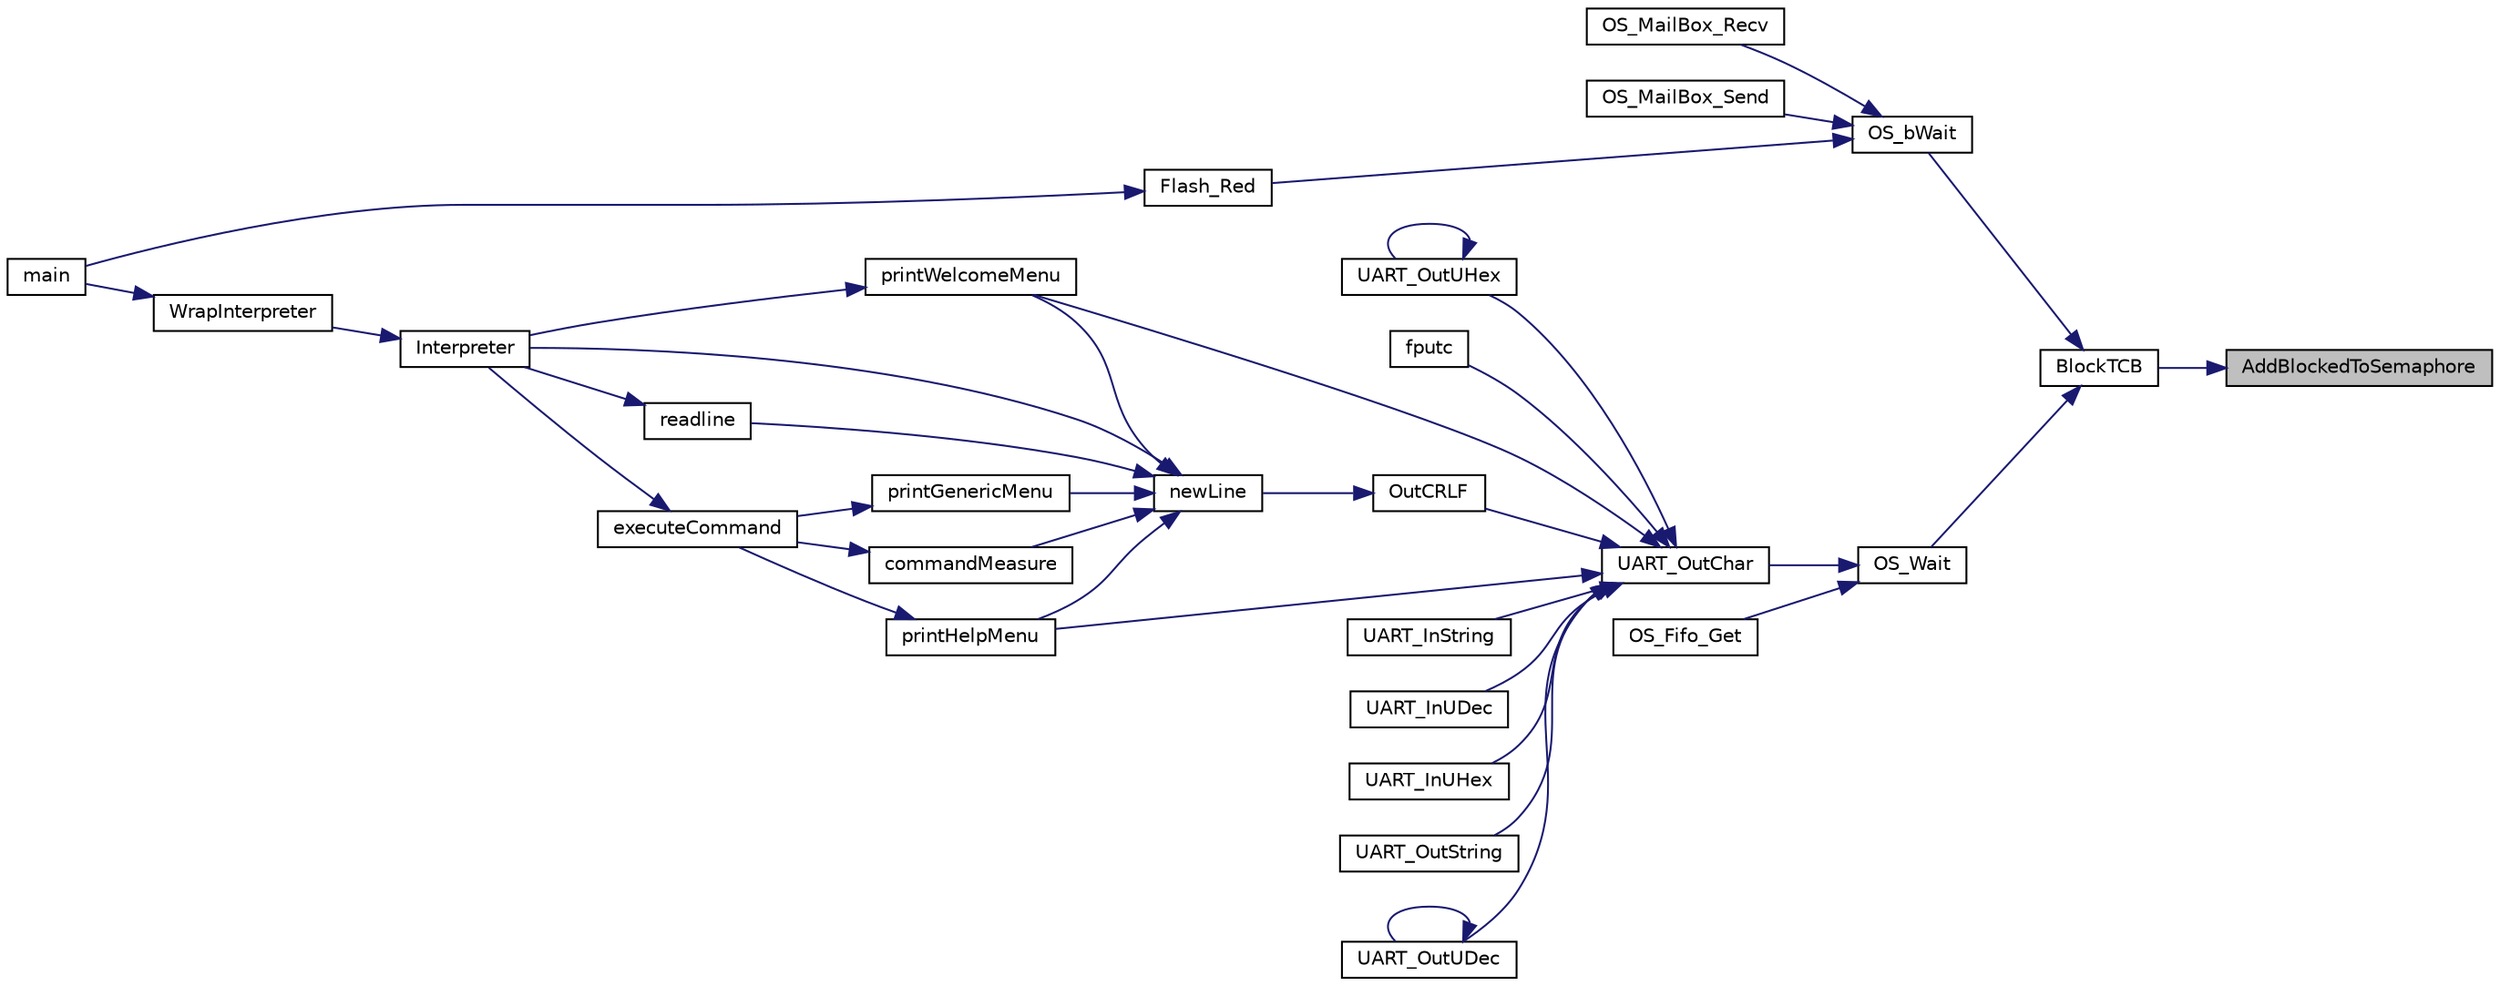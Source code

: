 digraph "AddBlockedToSemaphore"
{
 // LATEX_PDF_SIZE
  edge [fontname="Helvetica",fontsize="10",labelfontname="Helvetica",labelfontsize="10"];
  node [fontname="Helvetica",fontsize="10",shape=record];
  rankdir="RL";
  Node1 [label="AddBlockedToSemaphore",height=0.2,width=0.4,color="black", fillcolor="grey75", style="filled", fontcolor="black",tooltip="Add TCB to blocked Linked list of semaphore."];
  Node1 -> Node2 [dir="back",color="midnightblue",fontsize="10",style="solid",fontname="Helvetica"];
  Node2 [label="BlockTCB",height=0.2,width=0.4,color="black", fillcolor="white", style="filled",URL="$_o_s_8c.html#aef10d0f111dd7005eb47910c2c539774",tooltip="Add current TCB to blocked list then yield, ratatatat."];
  Node2 -> Node3 [dir="back",color="midnightblue",fontsize="10",style="solid",fontname="Helvetica"];
  Node3 [label="OS_bWait",height=0.2,width=0.4,color="black", fillcolor="white", style="filled",URL="$_o_s_8c.html#a3f127f7a40ffd3e43b7b0f4c8b7f30ff",tooltip="Wait on semaphore, binary."];
  Node3 -> Node4 [dir="back",color="midnightblue",fontsize="10",style="solid",fontname="Helvetica"];
  Node4 [label="Flash_Red",height=0.2,width=0.4,color="black", fillcolor="white", style="filled",URL="$main_8c.html#ade46a52d93916aa7a15231c916ffd861",tooltip="Blink Red LED."];
  Node4 -> Node5 [dir="back",color="midnightblue",fontsize="10",style="solid",fontname="Helvetica"];
  Node5 [label="main",height=0.2,width=0.4,color="black", fillcolor="white", style="filled",URL="$main_8c.html#a840291bc02cba5474a4cb46a9b9566fe",tooltip="Example usecase of RTOS."];
  Node3 -> Node6 [dir="back",color="midnightblue",fontsize="10",style="solid",fontname="Helvetica"];
  Node6 [label="OS_MailBox_Recv",height=0.2,width=0.4,color="black", fillcolor="white", style="filled",URL="$_o_s_8c.html#a9541552a587a98ebbedaee6194a6ad51",tooltip="This function will be called from a foreground thread It will spin/block if the MailBox is empty."];
  Node3 -> Node7 [dir="back",color="midnightblue",fontsize="10",style="solid",fontname="Helvetica"];
  Node7 [label="OS_MailBox_Send",height=0.2,width=0.4,color="black", fillcolor="white", style="filled",URL="$_o_s_8c.html#a8efdc42dfa1a86aba6760dd049672a02",tooltip="This function will be called from a foreground thread It will spin/block if the MailBox contains data..."];
  Node2 -> Node8 [dir="back",color="midnightblue",fontsize="10",style="solid",fontname="Helvetica"];
  Node8 [label="OS_Wait",height=0.2,width=0.4,color="black", fillcolor="white", style="filled",URL="$_o_s_8c.html#aad29612829941c857ed685f40e193cd0",tooltip="semaphore value decrement"];
  Node8 -> Node9 [dir="back",color="midnightblue",fontsize="10",style="solid",fontname="Helvetica"];
  Node9 [label="OS_Fifo_Get",height=0.2,width=0.4,color="black", fillcolor="white", style="filled",URL="$_o_s_8c.html#afc605b97f7f279a4a8f6c646c0a17a58",tooltip=" "];
  Node8 -> Node10 [dir="back",color="midnightblue",fontsize="10",style="solid",fontname="Helvetica"];
  Node10 [label="UART_OutChar",height=0.2,width=0.4,color="black", fillcolor="white", style="filled",URL="$_u_a_r_t0_8c.html#a4ef2f92682b12a347cf1f81cccda4da7",tooltip=" "];
  Node10 -> Node11 [dir="back",color="midnightblue",fontsize="10",style="solid",fontname="Helvetica"];
  Node11 [label="fputc",height=0.2,width=0.4,color="black", fillcolor="white", style="filled",URL="$retarget_8c.html#abac7707b6be5733e890091048fcb99a2",tooltip=" "];
  Node10 -> Node12 [dir="back",color="midnightblue",fontsize="10",style="solid",fontname="Helvetica"];
  Node12 [label="OutCRLF",height=0.2,width=0.4,color="black", fillcolor="white", style="filled",URL="$_u_a_r_t0_8c.html#ae57176b8f54ba3f337f15238d7cf8ba6",tooltip=" "];
  Node12 -> Node13 [dir="back",color="midnightblue",fontsize="10",style="solid",fontname="Helvetica"];
  Node13 [label="newLine",height=0.2,width=0.4,color="black", fillcolor="white", style="filled",URL="$_interpreter_8c.html#ac43fd57408ef9782a78ad90b3d466ed6",tooltip=" "];
  Node13 -> Node14 [dir="back",color="midnightblue",fontsize="10",style="solid",fontname="Helvetica"];
  Node14 [label="commandMeasure",height=0.2,width=0.4,color="black", fillcolor="white", style="filled",URL="$_interpreter_8c.html#a35e8d00822acb2f8b65e5f903a5474dd",tooltip=" "];
  Node14 -> Node15 [dir="back",color="midnightblue",fontsize="10",style="solid",fontname="Helvetica"];
  Node15 [label="executeCommand",height=0.2,width=0.4,color="black", fillcolor="white", style="filled",URL="$_interpreter_8c.html#a9114c4f99de7fb28b6e220b582ff86af",tooltip=" "];
  Node15 -> Node16 [dir="back",color="midnightblue",fontsize="10",style="solid",fontname="Helvetica"];
  Node16 [label="Interpreter",height=0.2,width=0.4,color="black", fillcolor="white", style="filled",URL="$_interpreter_8c.html#a2e36aaea6b9cab2ca1faab2c2d760271",tooltip=" "];
  Node16 -> Node17 [dir="back",color="midnightblue",fontsize="10",style="solid",fontname="Helvetica"];
  Node17 [label="WrapInterpreter",height=0.2,width=0.4,color="black", fillcolor="white", style="filled",URL="$main_8c.html#ab066947609cc9d6ec3722648f8882936",tooltip="Run interpreter using UART0 (in USB debugger)"];
  Node17 -> Node5 [dir="back",color="midnightblue",fontsize="10",style="solid",fontname="Helvetica"];
  Node13 -> Node16 [dir="back",color="midnightblue",fontsize="10",style="solid",fontname="Helvetica"];
  Node13 -> Node18 [dir="back",color="midnightblue",fontsize="10",style="solid",fontname="Helvetica"];
  Node18 [label="printGenericMenu",height=0.2,width=0.4,color="black", fillcolor="white", style="filled",URL="$_interpreter_8c.html#a10ac54ed249ffb7aee617ea4c511a844",tooltip=" "];
  Node18 -> Node15 [dir="back",color="midnightblue",fontsize="10",style="solid",fontname="Helvetica"];
  Node13 -> Node19 [dir="back",color="midnightblue",fontsize="10",style="solid",fontname="Helvetica"];
  Node19 [label="printHelpMenu",height=0.2,width=0.4,color="black", fillcolor="white", style="filled",URL="$_interpreter_8c.html#a3d4a924cff71a4caf3cfd637e41573df",tooltip=" "];
  Node19 -> Node15 [dir="back",color="midnightblue",fontsize="10",style="solid",fontname="Helvetica"];
  Node13 -> Node20 [dir="back",color="midnightblue",fontsize="10",style="solid",fontname="Helvetica"];
  Node20 [label="printWelcomeMenu",height=0.2,width=0.4,color="black", fillcolor="white", style="filled",URL="$_interpreter_8c.html#a5bca4abc7a5cf09ca8daea25e5d67d85",tooltip=" "];
  Node20 -> Node16 [dir="back",color="midnightblue",fontsize="10",style="solid",fontname="Helvetica"];
  Node13 -> Node21 [dir="back",color="midnightblue",fontsize="10",style="solid",fontname="Helvetica"];
  Node21 [label="readline",height=0.2,width=0.4,color="black", fillcolor="white", style="filled",URL="$_interpreter_8c.html#a72b8ebb864d5a2ab2a3feef2a9ba2689",tooltip=" "];
  Node21 -> Node16 [dir="back",color="midnightblue",fontsize="10",style="solid",fontname="Helvetica"];
  Node10 -> Node19 [dir="back",color="midnightblue",fontsize="10",style="solid",fontname="Helvetica"];
  Node10 -> Node20 [dir="back",color="midnightblue",fontsize="10",style="solid",fontname="Helvetica"];
  Node10 -> Node22 [dir="back",color="midnightblue",fontsize="10",style="solid",fontname="Helvetica"];
  Node22 [label="UART_InString",height=0.2,width=0.4,color="black", fillcolor="white", style="filled",URL="$_u_a_r_t0_8c.html#a4278ab3463fadff60a5a84792707c3a3",tooltip=" "];
  Node10 -> Node23 [dir="back",color="midnightblue",fontsize="10",style="solid",fontname="Helvetica"];
  Node23 [label="UART_InUDec",height=0.2,width=0.4,color="black", fillcolor="white", style="filled",URL="$_u_a_r_t0_8c.html#a0a28a219c31df1bd2182e4b3afbcc5cd",tooltip=" "];
  Node10 -> Node24 [dir="back",color="midnightblue",fontsize="10",style="solid",fontname="Helvetica"];
  Node24 [label="UART_InUHex",height=0.2,width=0.4,color="black", fillcolor="white", style="filled",URL="$_u_a_r_t0_8c.html#a5a7efc717f2c844f08689418dd50ee43",tooltip=" "];
  Node10 -> Node25 [dir="back",color="midnightblue",fontsize="10",style="solid",fontname="Helvetica"];
  Node25 [label="UART_OutString",height=0.2,width=0.4,color="black", fillcolor="white", style="filled",URL="$_u_a_r_t0_8c.html#a2cbbed822dc8e6d801e6c9f21a2cd418",tooltip=" "];
  Node10 -> Node26 [dir="back",color="midnightblue",fontsize="10",style="solid",fontname="Helvetica"];
  Node26 [label="UART_OutUDec",height=0.2,width=0.4,color="black", fillcolor="white", style="filled",URL="$_u_a_r_t0_8c.html#a9a53c5fe8486e0282990b11a218c2625",tooltip=" "];
  Node26 -> Node26 [dir="back",color="midnightblue",fontsize="10",style="solid",fontname="Helvetica"];
  Node10 -> Node27 [dir="back",color="midnightblue",fontsize="10",style="solid",fontname="Helvetica"];
  Node27 [label="UART_OutUHex",height=0.2,width=0.4,color="black", fillcolor="white", style="filled",URL="$_u_a_r_t0_8c.html#a21661aabfda94ec88e9514856f062a41",tooltip=" "];
  Node27 -> Node27 [dir="back",color="midnightblue",fontsize="10",style="solid",fontname="Helvetica"];
}
